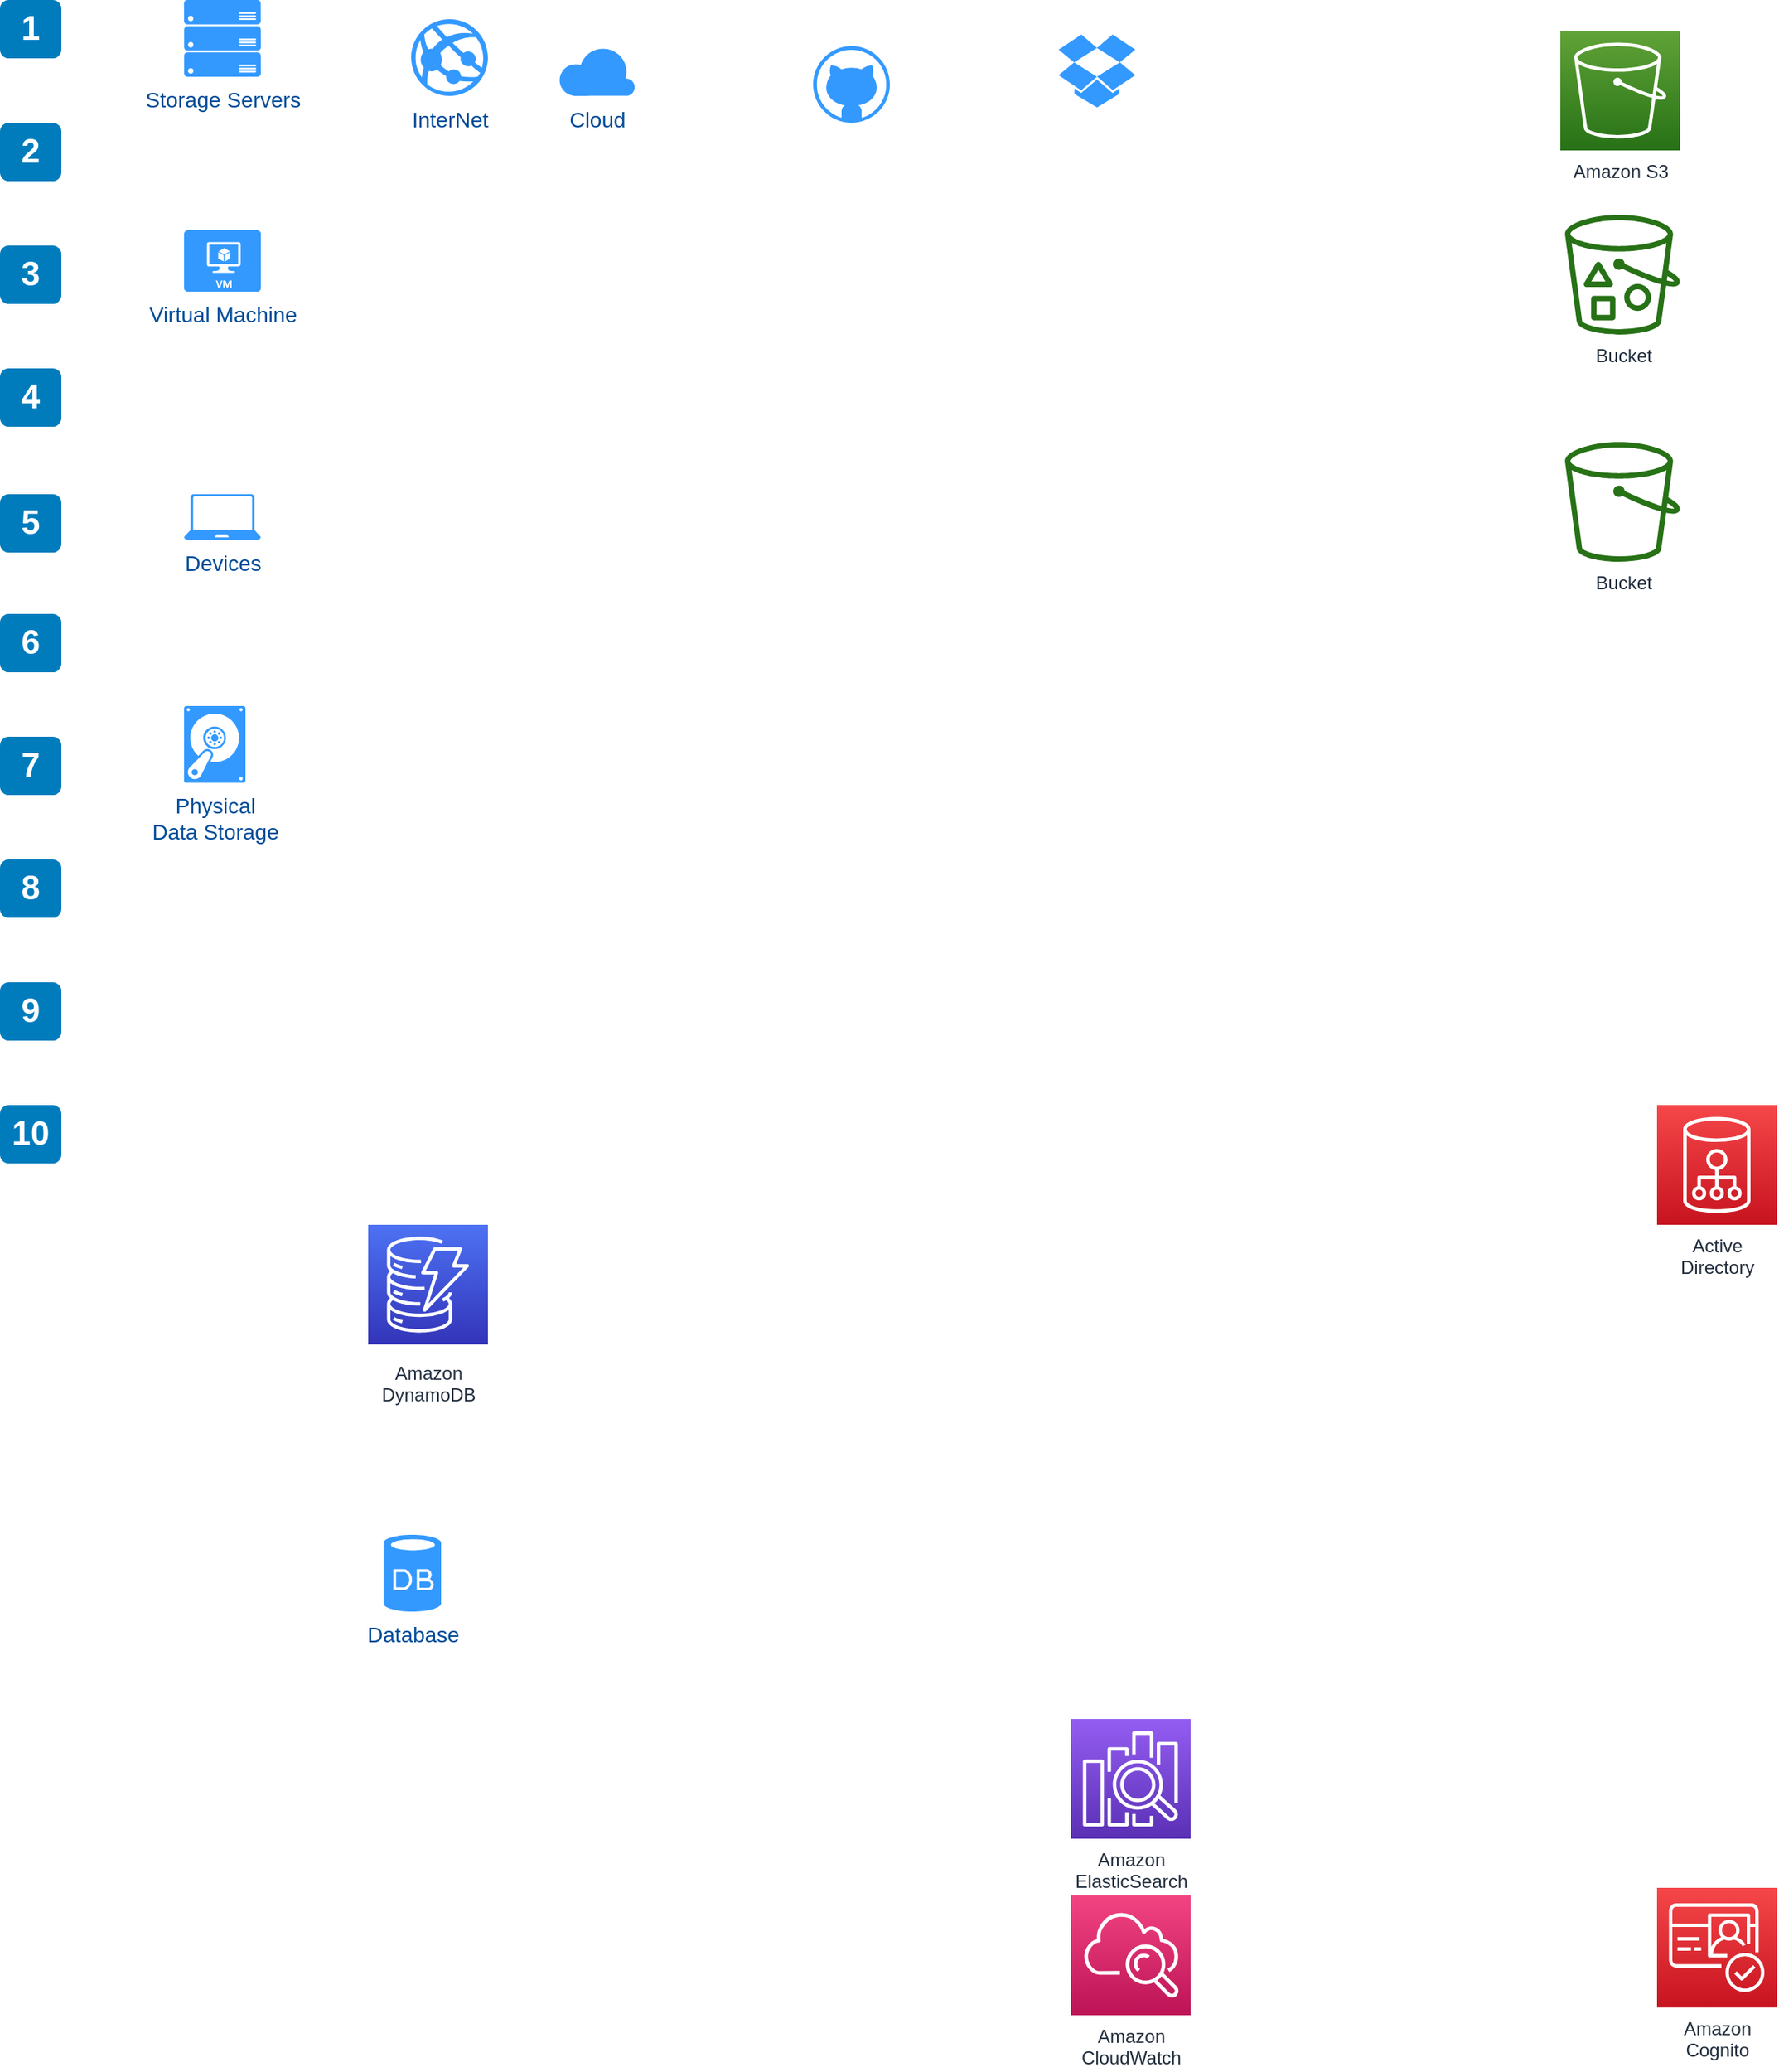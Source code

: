 <mxfile version="20.2.3" type="github">
  <diagram id="b5Q1tEY_qJwvRrVNgjek" name="第 1 页">
    <mxGraphModel dx="1026" dy="1153" grid="1" gridSize="10" guides="1" tooltips="1" connect="1" arrows="1" fold="1" page="1" pageScale="1" pageWidth="827" pageHeight="1169" math="0" shadow="0">
      <root>
        <mxCell id="0" />
        <mxCell id="1" parent="0" />
        <mxCell id="eTKaB4d6App-F-T8Km_a-1" value="" style="verticalLabelPosition=bottom;html=1;verticalAlign=top;strokeColor=none;fillColor=#3399FF;shape=mxgraph.azure.dropbox_code_source;dashed=1;fontSize=14;fontColor=#004C99" parent="1" vertex="1">
          <mxGeometry x="690" y="22.5" width="50" height="47.5" as="geometry" />
        </mxCell>
        <mxCell id="eTKaB4d6App-F-T8Km_a-2" value="" style="verticalLabelPosition=bottom;html=1;verticalAlign=top;strokeColor=none;fillColor=#3399FF;shape=mxgraph.azure.github_code;dashed=1;fontSize=14;fontColor=#004C99" parent="1" vertex="1">
          <mxGeometry x="530" y="30" width="50" height="50" as="geometry" />
        </mxCell>
        <mxCell id="eTKaB4d6App-F-T8Km_a-3" value="Devices" style="verticalLabelPosition=bottom;html=1;verticalAlign=top;strokeColor=none;fillColor=#3399FF;shape=mxgraph.azure.laptop;dashed=1;fontFamily=Helvetica;fontSize=14;fontColor=#004C99" parent="1" vertex="1">
          <mxGeometry x="120" y="322" width="50" height="30" as="geometry" />
        </mxCell>
        <mxCell id="eTKaB4d6App-F-T8Km_a-4" value="Cloud" style="verticalLabelPosition=bottom;html=1;verticalAlign=top;strokeColor=none;fillColor=#3399FF;shape=mxgraph.azure.cloud;dashed=1;fontSize=14;fontColor=#004C99" parent="1" vertex="1">
          <mxGeometry x="364" y="30" width="50" height="32.5" as="geometry" />
        </mxCell>
        <mxCell id="eTKaB4d6App-F-T8Km_a-5" value="InterNet" style="verticalLabelPosition=bottom;html=1;verticalAlign=top;strokeColor=none;fillColor=#3399FF;shape=mxgraph.azure.azure_website;dashed=1;fontSize=14;fontColor=#004C99" parent="1" vertex="1">
          <mxGeometry x="268" y="12.5" width="50" height="50" as="geometry" />
        </mxCell>
        <mxCell id="eTKaB4d6App-F-T8Km_a-6" value="Virtual Machine" style="verticalLabelPosition=bottom;html=1;verticalAlign=top;strokeColor=none;fillColor=#3399FF;shape=mxgraph.azure.virtual_machine;dashed=1;fontSize=14;fontColor=#004C99" parent="1" vertex="1">
          <mxGeometry x="120" y="150" width="50" height="40" as="geometry" />
        </mxCell>
        <mxCell id="eTKaB4d6App-F-T8Km_a-8" value="Database" style="verticalLabelPosition=bottom;html=1;verticalAlign=top;strokeColor=none;fillColor=#3399FF;shape=mxgraph.azure.database;dashed=1;fontFamily=Helvetica;fontSize=14;fontColor=#004C99" parent="1" vertex="1">
          <mxGeometry x="250" y="1000" width="37.5" height="50" as="geometry" />
        </mxCell>
        <mxCell id="eTKaB4d6App-F-T8Km_a-9" value="Storage Servers" style="verticalLabelPosition=bottom;html=1;verticalAlign=top;strokeColor=none;fillColor=#3399FF;shape=mxgraph.azure.server_rack;dashed=1;fontFamily=Helvetica;fontSize=14;fontColor=#004C99" parent="1" vertex="1">
          <mxGeometry x="120" width="50" height="50" as="geometry" />
        </mxCell>
        <mxCell id="eTKaB4d6App-F-T8Km_a-10" value="Physical&lt;div&gt;Data Storage&lt;/div&gt;" style="verticalLabelPosition=bottom;html=1;verticalAlign=top;strokeColor=none;fillColor=#3399FF;shape=mxgraph.azure.vhd;dashed=1;fontFamily=Helvetica;fontSize=14;fontColor=#004C99" parent="1" vertex="1">
          <mxGeometry x="120" y="460" width="40" height="50" as="geometry" />
        </mxCell>
        <mxCell id="3Nzo_0Z1UaSwp5EyXcx5-1" value="6" style="rounded=1;whiteSpace=wrap;html=1;fillColor=#007CBD;strokeColor=none;fontColor=#FFFFFF;fontStyle=1;fontSize=22;" vertex="1" parent="1">
          <mxGeometry y="400" width="40" height="38" as="geometry" />
        </mxCell>
        <mxCell id="3Nzo_0Z1UaSwp5EyXcx5-2" value="7" style="rounded=1;whiteSpace=wrap;html=1;fillColor=#007CBD;strokeColor=none;fontColor=#FFFFFF;fontStyle=1;fontSize=22;" vertex="1" parent="1">
          <mxGeometry y="480" width="40" height="38" as="geometry" />
        </mxCell>
        <mxCell id="3Nzo_0Z1UaSwp5EyXcx5-3" value="1" style="rounded=1;whiteSpace=wrap;html=1;fillColor=#007CBD;strokeColor=none;fontColor=#FFFFFF;fontStyle=1;fontSize=22;" vertex="1" parent="1">
          <mxGeometry width="40" height="38" as="geometry" />
        </mxCell>
        <mxCell id="3Nzo_0Z1UaSwp5EyXcx5-4" value="2" style="rounded=1;whiteSpace=wrap;html=1;fillColor=#007CBD;strokeColor=none;fontColor=#FFFFFF;fontStyle=1;fontSize=22;" vertex="1" parent="1">
          <mxGeometry y="80" width="40" height="38" as="geometry" />
        </mxCell>
        <mxCell id="3Nzo_0Z1UaSwp5EyXcx5-5" value="3" style="rounded=1;whiteSpace=wrap;html=1;fillColor=#007CBD;strokeColor=none;fontColor=#FFFFFF;fontStyle=1;fontSize=22;" vertex="1" parent="1">
          <mxGeometry y="160" width="40" height="38" as="geometry" />
        </mxCell>
        <mxCell id="3Nzo_0Z1UaSwp5EyXcx5-6" value="4" style="rounded=1;whiteSpace=wrap;html=1;fillColor=#007CBD;strokeColor=none;fontColor=#FFFFFF;fontStyle=1;fontSize=22;" vertex="1" parent="1">
          <mxGeometry y="240" width="40" height="38" as="geometry" />
        </mxCell>
        <mxCell id="3Nzo_0Z1UaSwp5EyXcx5-7" value="5" style="rounded=1;whiteSpace=wrap;html=1;fillColor=#007CBD;strokeColor=none;fontColor=#FFFFFF;fontStyle=1;fontSize=22;" vertex="1" parent="1">
          <mxGeometry y="322" width="40" height="38" as="geometry" />
        </mxCell>
        <mxCell id="3Nzo_0Z1UaSwp5EyXcx5-10" value="8" style="rounded=1;whiteSpace=wrap;html=1;fillColor=#007CBD;strokeColor=none;fontColor=#FFFFFF;fontStyle=1;fontSize=22;" vertex="1" parent="1">
          <mxGeometry y="560" width="40" height="38" as="geometry" />
        </mxCell>
        <mxCell id="3Nzo_0Z1UaSwp5EyXcx5-11" value="9" style="rounded=1;whiteSpace=wrap;html=1;fillColor=#007CBD;strokeColor=none;fontColor=#FFFFFF;fontStyle=1;fontSize=22;" vertex="1" parent="1">
          <mxGeometry y="640" width="40" height="38" as="geometry" />
        </mxCell>
        <mxCell id="3Nzo_0Z1UaSwp5EyXcx5-12" value="10" style="rounded=1;whiteSpace=wrap;html=1;fillColor=#007CBD;strokeColor=none;fontColor=#FFFFFF;fontStyle=1;fontSize=22;" vertex="1" parent="1">
          <mxGeometry y="720" width="40" height="38" as="geometry" />
        </mxCell>
        <mxCell id="3Nzo_0Z1UaSwp5EyXcx5-13" value="Bucket" style="outlineConnect=0;fontColor=#232F3E;gradientColor=none;fillColor=#277116;strokeColor=none;dashed=0;verticalLabelPosition=bottom;verticalAlign=top;align=center;html=1;fontSize=12;fontStyle=0;aspect=fixed;pointerEvents=1;shape=mxgraph.aws4.bucket_with_objects;labelBackgroundColor=#ffffff;" vertex="1" parent="1">
          <mxGeometry x="1020" y="140" width="75" height="78" as="geometry" />
        </mxCell>
        <mxCell id="3Nzo_0Z1UaSwp5EyXcx5-14" value="Bucket" style="outlineConnect=0;fontColor=#232F3E;gradientColor=none;fillColor=#277116;strokeColor=none;dashed=0;verticalLabelPosition=bottom;verticalAlign=top;align=center;html=1;fontSize=12;fontStyle=0;aspect=fixed;pointerEvents=1;shape=mxgraph.aws4.bucket;labelBackgroundColor=#ffffff;" vertex="1" parent="1">
          <mxGeometry x="1020" y="288" width="75" height="78" as="geometry" />
        </mxCell>
        <mxCell id="3Nzo_0Z1UaSwp5EyXcx5-15" value="Amazon &lt;br&gt;Cognito" style="outlineConnect=0;fontColor=#232F3E;gradientColor=#F54749;gradientDirection=north;fillColor=#C7131F;strokeColor=#ffffff;dashed=0;verticalLabelPosition=bottom;verticalAlign=top;align=center;html=1;fontSize=12;fontStyle=0;aspect=fixed;shape=mxgraph.aws4.resourceIcon;resIcon=mxgraph.aws4.cognito;labelBackgroundColor=#ffffff;" vertex="1" parent="1">
          <mxGeometry x="1080" y="1230" width="78" height="78" as="geometry" />
        </mxCell>
        <mxCell id="3Nzo_0Z1UaSwp5EyXcx5-16" value="Active&lt;br&gt;Directory" style="outlineConnect=0;fontColor=#232F3E;gradientColor=#F54749;gradientDirection=north;fillColor=#C7131F;strokeColor=#ffffff;dashed=0;verticalLabelPosition=bottom;verticalAlign=top;align=center;html=1;fontSize=12;fontStyle=0;aspect=fixed;shape=mxgraph.aws4.resourceIcon;resIcon=mxgraph.aws4.cloud_directory;labelBackgroundColor=#ffffff;" vertex="1" parent="1">
          <mxGeometry x="1080" y="720" width="78" height="78" as="geometry" />
        </mxCell>
        <mxCell id="3Nzo_0Z1UaSwp5EyXcx5-17" value="Amazon S3" style="outlineConnect=0;fontColor=#232F3E;gradientColor=#60A337;gradientDirection=north;fillColor=#277116;strokeColor=#ffffff;dashed=0;verticalLabelPosition=bottom;verticalAlign=top;align=center;html=1;fontSize=12;fontStyle=0;aspect=fixed;shape=mxgraph.aws4.resourceIcon;resIcon=mxgraph.aws4.s3;labelBackgroundColor=#ffffff;" vertex="1" parent="1">
          <mxGeometry x="1017.0" y="20" width="78" height="78" as="geometry" />
        </mxCell>
        <mxCell id="3Nzo_0Z1UaSwp5EyXcx5-18" value="Amazon&lt;br&gt;DynamoDB&lt;br&gt;" style="outlineConnect=0;fontColor=#232F3E;gradientColor=#4D72F3;gradientDirection=north;fillColor=#3334B9;strokeColor=#ffffff;dashed=0;verticalLabelPosition=bottom;verticalAlign=top;align=center;html=1;fontSize=12;fontStyle=0;aspect=fixed;shape=mxgraph.aws4.resourceIcon;resIcon=mxgraph.aws4.dynamodb;labelBackgroundColor=#ffffff;spacingTop=5;" vertex="1" parent="1">
          <mxGeometry x="240.0" y="798" width="78" height="78" as="geometry" />
        </mxCell>
        <mxCell id="3Nzo_0Z1UaSwp5EyXcx5-19" value="Amazon&lt;br&gt;ElasticSearch&lt;br&gt;Service&lt;br&gt;" style="outlineConnect=0;fontColor=#232F3E;gradientColor=#945DF2;gradientDirection=north;fillColor=#5A30B5;strokeColor=#ffffff;dashed=0;verticalLabelPosition=bottom;verticalAlign=top;align=center;html=1;fontSize=12;fontStyle=0;aspect=fixed;shape=mxgraph.aws4.resourceIcon;resIcon=mxgraph.aws4.elasticsearch_service;labelBackgroundColor=#ffffff;" vertex="1" parent="1">
          <mxGeometry x="698.0" y="1120" width="78" height="78" as="geometry" />
        </mxCell>
        <mxCell id="3Nzo_0Z1UaSwp5EyXcx5-20" value="Amazon&lt;br&gt;CloudWatch&lt;br&gt;" style="outlineConnect=0;fontColor=#232F3E;gradientColor=#F34482;gradientDirection=north;fillColor=#BC1356;strokeColor=#ffffff;dashed=0;verticalLabelPosition=bottom;verticalAlign=top;align=center;html=1;fontSize=12;fontStyle=0;aspect=fixed;shape=mxgraph.aws4.resourceIcon;resIcon=mxgraph.aws4.cloudwatch;labelBackgroundColor=#ffffff;" vertex="1" parent="1">
          <mxGeometry x="698.0" y="1235" width="78" height="78" as="geometry" />
        </mxCell>
      </root>
    </mxGraphModel>
  </diagram>
</mxfile>
